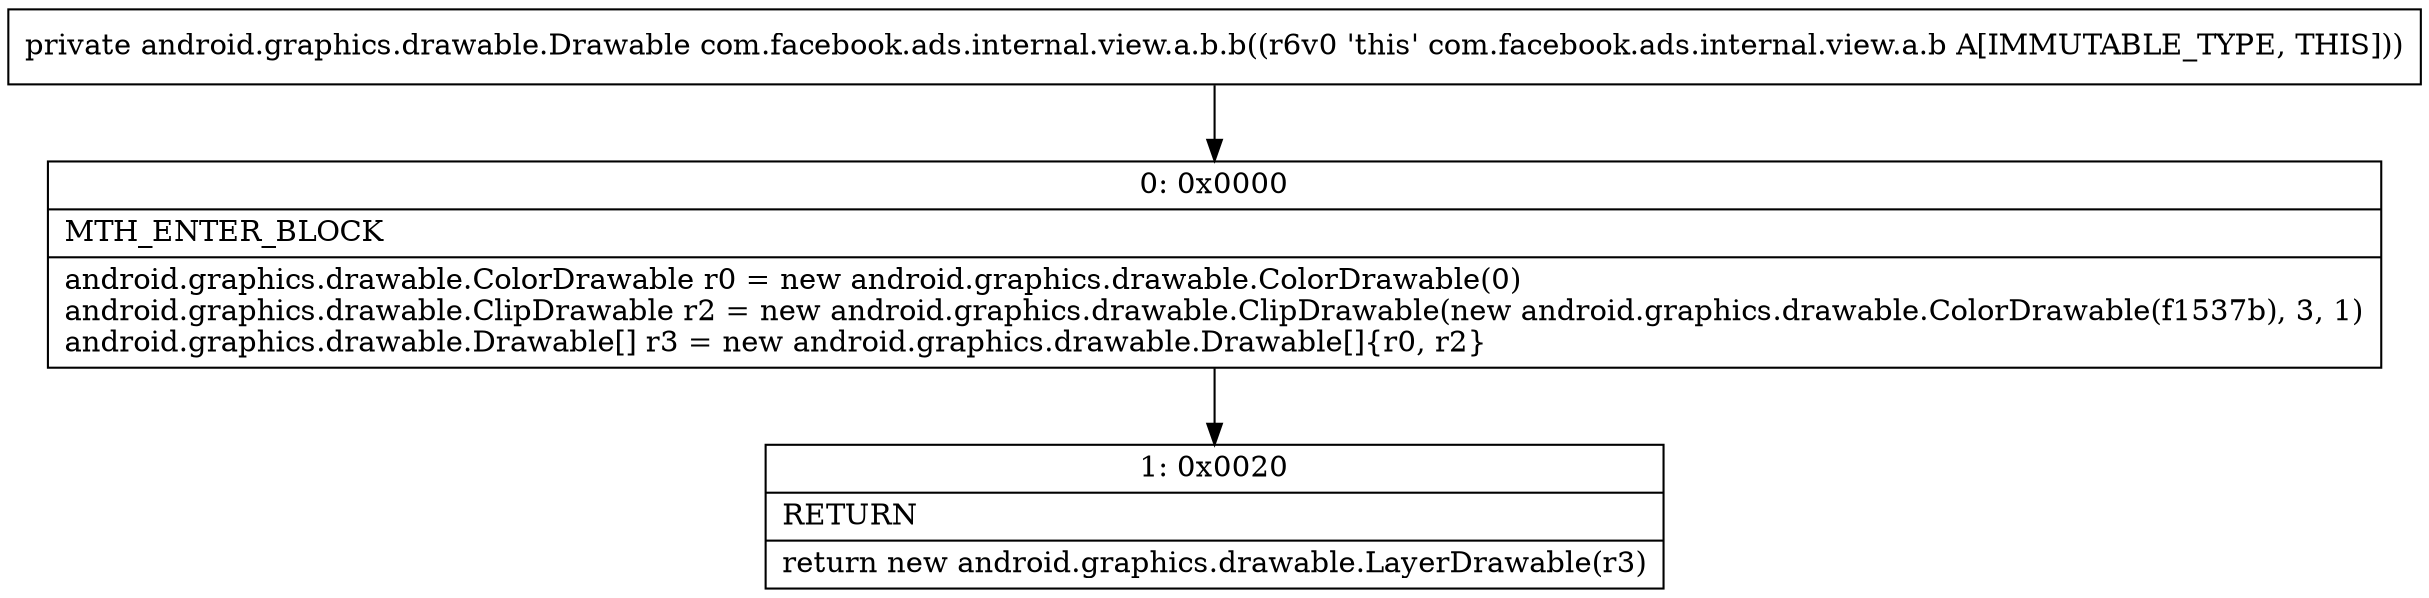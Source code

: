 digraph "CFG forcom.facebook.ads.internal.view.a.b.b()Landroid\/graphics\/drawable\/Drawable;" {
Node_0 [shape=record,label="{0\:\ 0x0000|MTH_ENTER_BLOCK\l|android.graphics.drawable.ColorDrawable r0 = new android.graphics.drawable.ColorDrawable(0)\landroid.graphics.drawable.ClipDrawable r2 = new android.graphics.drawable.ClipDrawable(new android.graphics.drawable.ColorDrawable(f1537b), 3, 1)\landroid.graphics.drawable.Drawable[] r3 = new android.graphics.drawable.Drawable[]\{r0, r2\}\l}"];
Node_1 [shape=record,label="{1\:\ 0x0020|RETURN\l|return new android.graphics.drawable.LayerDrawable(r3)\l}"];
MethodNode[shape=record,label="{private android.graphics.drawable.Drawable com.facebook.ads.internal.view.a.b.b((r6v0 'this' com.facebook.ads.internal.view.a.b A[IMMUTABLE_TYPE, THIS])) }"];
MethodNode -> Node_0;
Node_0 -> Node_1;
}

